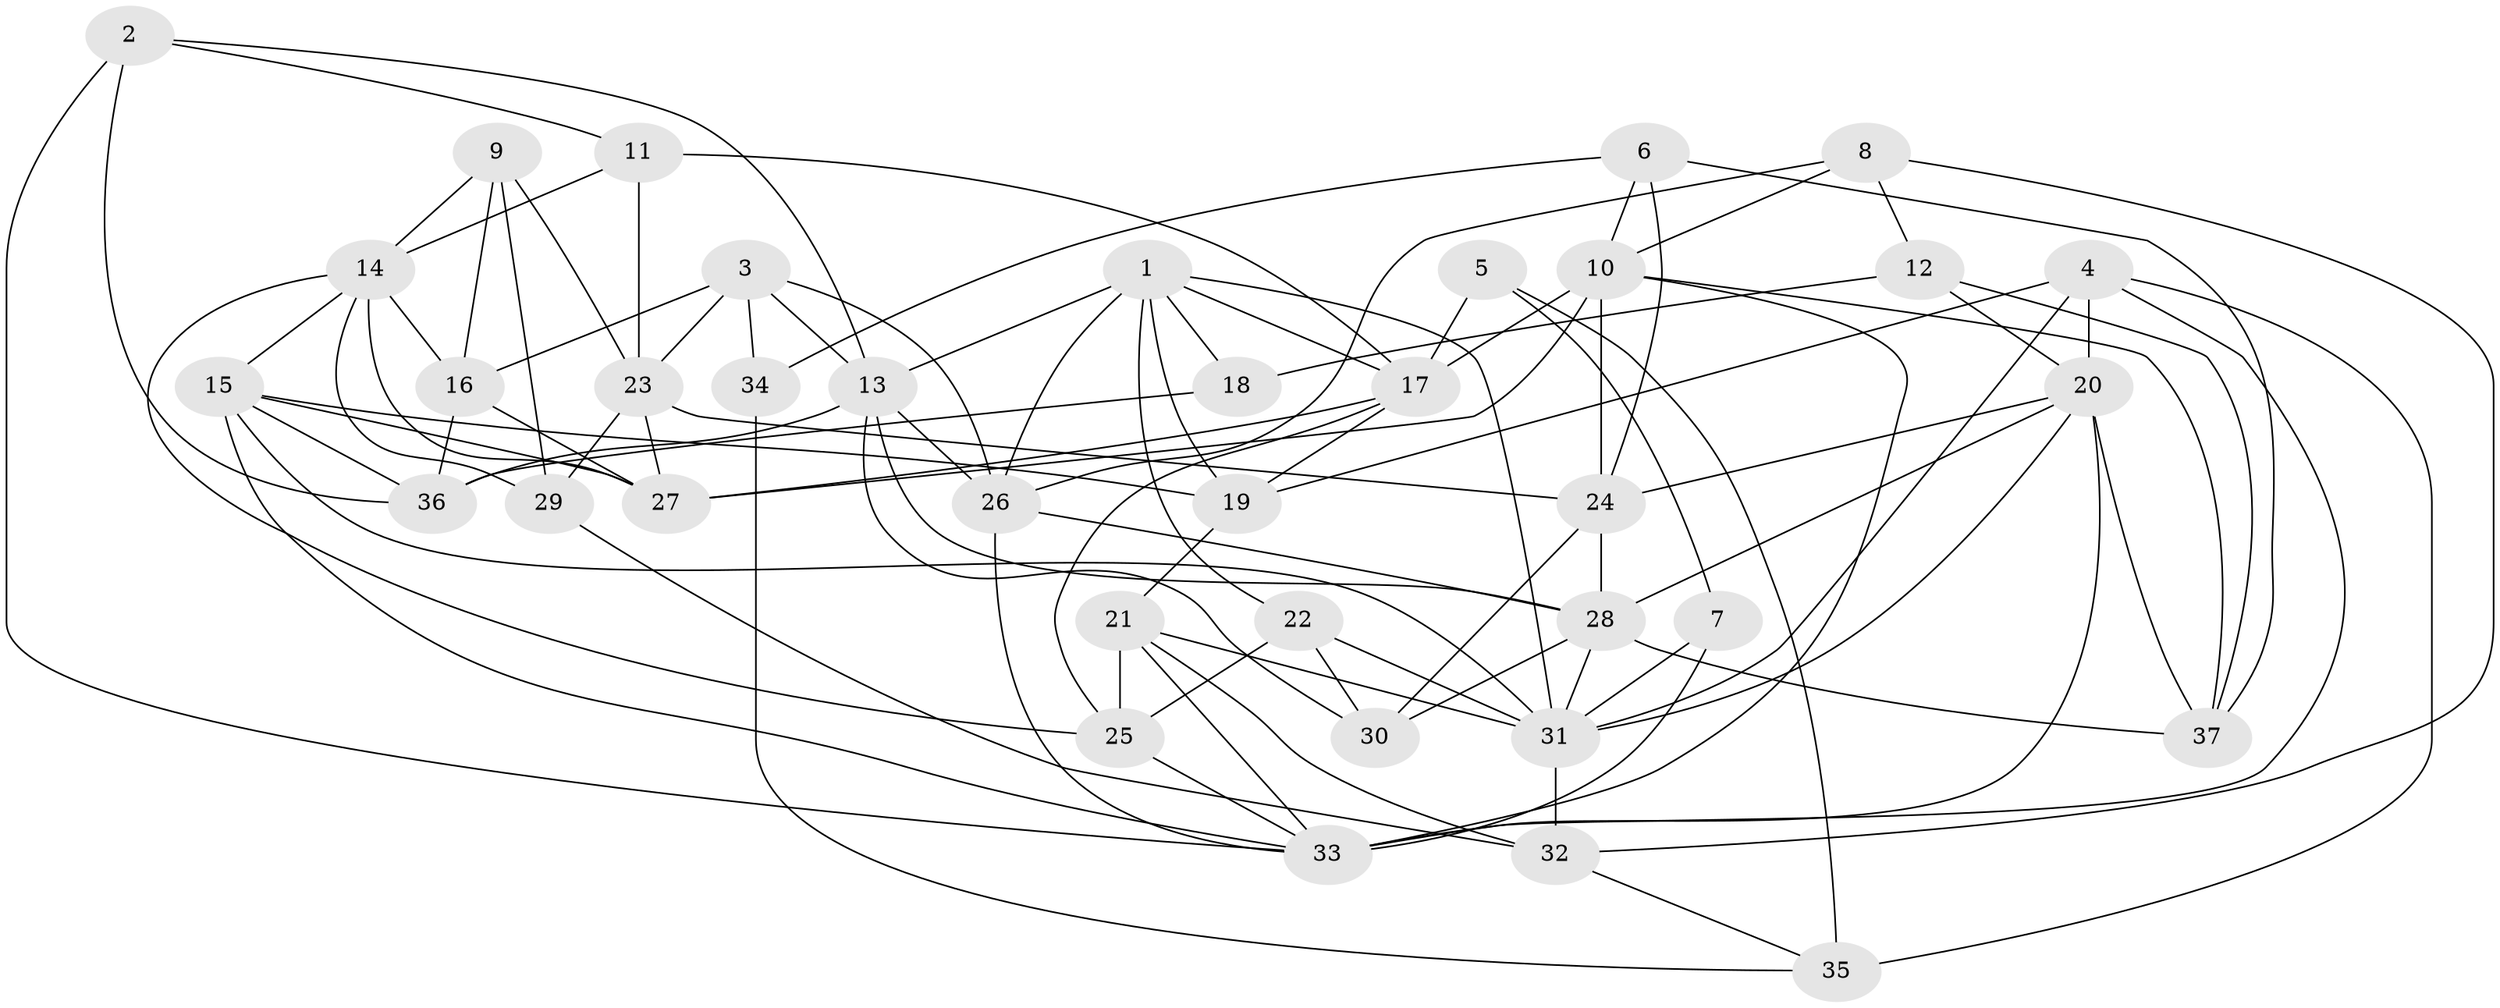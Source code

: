 // original degree distribution, {7: 0.02702702702702703, 4: 0.22972972972972974, 2: 0.12162162162162163, 3: 0.33783783783783783, 5: 0.1891891891891892, 8: 0.013513513513513514, 6: 0.05405405405405406, 9: 0.013513513513513514, 10: 0.013513513513513514}
// Generated by graph-tools (version 1.1) at 2025/02/03/09/25 03:02:14]
// undirected, 37 vertices, 97 edges
graph export_dot {
graph [start="1"]
  node [color=gray90,style=filled];
  1;
  2;
  3;
  4;
  5;
  6;
  7;
  8;
  9;
  10;
  11;
  12;
  13;
  14;
  15;
  16;
  17;
  18;
  19;
  20;
  21;
  22;
  23;
  24;
  25;
  26;
  27;
  28;
  29;
  30;
  31;
  32;
  33;
  34;
  35;
  36;
  37;
  1 -- 13 [weight=1.0];
  1 -- 17 [weight=1.0];
  1 -- 18 [weight=1.0];
  1 -- 19 [weight=1.0];
  1 -- 22 [weight=1.0];
  1 -- 26 [weight=1.0];
  1 -- 31 [weight=1.0];
  2 -- 11 [weight=1.0];
  2 -- 13 [weight=1.0];
  2 -- 33 [weight=2.0];
  2 -- 36 [weight=1.0];
  3 -- 13 [weight=1.0];
  3 -- 16 [weight=1.0];
  3 -- 23 [weight=1.0];
  3 -- 26 [weight=1.0];
  3 -- 34 [weight=1.0];
  4 -- 19 [weight=1.0];
  4 -- 20 [weight=1.0];
  4 -- 31 [weight=1.0];
  4 -- 33 [weight=1.0];
  4 -- 35 [weight=1.0];
  5 -- 7 [weight=1.0];
  5 -- 17 [weight=2.0];
  5 -- 35 [weight=1.0];
  6 -- 10 [weight=1.0];
  6 -- 24 [weight=1.0];
  6 -- 34 [weight=1.0];
  6 -- 37 [weight=1.0];
  7 -- 31 [weight=1.0];
  7 -- 33 [weight=1.0];
  8 -- 10 [weight=1.0];
  8 -- 12 [weight=1.0];
  8 -- 26 [weight=1.0];
  8 -- 32 [weight=1.0];
  9 -- 14 [weight=1.0];
  9 -- 16 [weight=1.0];
  9 -- 23 [weight=1.0];
  9 -- 29 [weight=1.0];
  10 -- 17 [weight=1.0];
  10 -- 24 [weight=2.0];
  10 -- 27 [weight=2.0];
  10 -- 33 [weight=2.0];
  10 -- 37 [weight=1.0];
  11 -- 14 [weight=1.0];
  11 -- 17 [weight=1.0];
  11 -- 23 [weight=1.0];
  12 -- 18 [weight=1.0];
  12 -- 20 [weight=1.0];
  12 -- 37 [weight=1.0];
  13 -- 26 [weight=1.0];
  13 -- 28 [weight=1.0];
  13 -- 30 [weight=1.0];
  13 -- 36 [weight=1.0];
  14 -- 15 [weight=1.0];
  14 -- 16 [weight=1.0];
  14 -- 25 [weight=1.0];
  14 -- 27 [weight=1.0];
  14 -- 29 [weight=1.0];
  15 -- 19 [weight=1.0];
  15 -- 27 [weight=1.0];
  15 -- 31 [weight=1.0];
  15 -- 33 [weight=1.0];
  15 -- 36 [weight=2.0];
  16 -- 27 [weight=1.0];
  16 -- 36 [weight=1.0];
  17 -- 19 [weight=1.0];
  17 -- 25 [weight=1.0];
  17 -- 27 [weight=1.0];
  18 -- 36 [weight=1.0];
  19 -- 21 [weight=1.0];
  20 -- 24 [weight=1.0];
  20 -- 28 [weight=1.0];
  20 -- 31 [weight=1.0];
  20 -- 33 [weight=2.0];
  20 -- 37 [weight=1.0];
  21 -- 25 [weight=2.0];
  21 -- 31 [weight=1.0];
  21 -- 32 [weight=1.0];
  21 -- 33 [weight=1.0];
  22 -- 25 [weight=1.0];
  22 -- 30 [weight=1.0];
  22 -- 31 [weight=1.0];
  23 -- 24 [weight=1.0];
  23 -- 27 [weight=1.0];
  23 -- 29 [weight=1.0];
  24 -- 28 [weight=1.0];
  24 -- 30 [weight=1.0];
  25 -- 33 [weight=1.0];
  26 -- 28 [weight=1.0];
  26 -- 33 [weight=1.0];
  28 -- 30 [weight=1.0];
  28 -- 31 [weight=1.0];
  28 -- 37 [weight=1.0];
  29 -- 32 [weight=1.0];
  31 -- 32 [weight=1.0];
  32 -- 35 [weight=1.0];
  34 -- 35 [weight=1.0];
}
